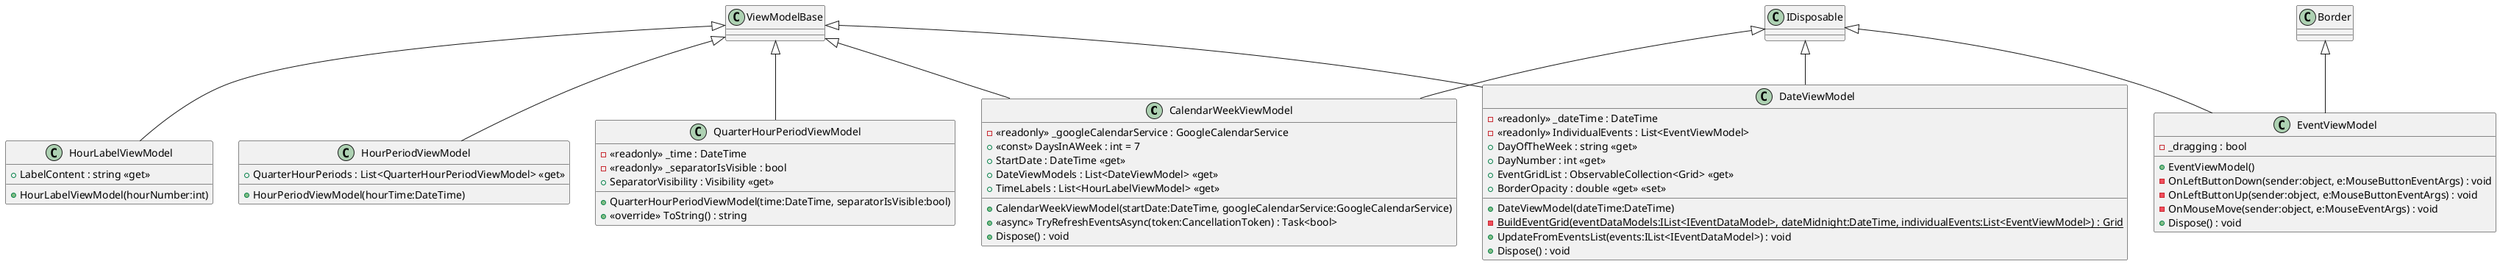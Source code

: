 @startuml
class CalendarWeekViewModel {
    - <<readonly>> _googleCalendarService : GoogleCalendarService
    + <<const>> DaysInAWeek : int = 7
    + CalendarWeekViewModel(startDate:DateTime, googleCalendarService:GoogleCalendarService)
    + StartDate : DateTime <<get>>
    + DateViewModels : List<DateViewModel> <<get>>
    + TimeLabels : List<HourLabelViewModel> <<get>>
    + <<async>> TryRefreshEventsAsync(token:CancellationToken) : Task<bool>
    + Dispose() : void
}
class HourLabelViewModel {
    + HourLabelViewModel(hourNumber:int)
    + LabelContent : string <<get>>
}
class DateViewModel {
    - <<readonly>> _dateTime : DateTime
    - <<readonly>> IndividualEvents : List<EventViewModel>
    + DateViewModel(dateTime:DateTime)
    - {static} BuildEventGrid(eventDataModels:IList<IEventDataModel>, dateMidnight:DateTime, individualEvents:List<EventViewModel>) : Grid
    + DayOfTheWeek : string <<get>>
    + DayNumber : int <<get>>
    + EventGridList : ObservableCollection<Grid> <<get>>
    + BorderOpacity : double <<get>> <<set>>
    + UpdateFromEventsList(events:IList<IEventDataModel>) : void
    + Dispose() : void
}
class EventViewModel {
    - _dragging : bool
    + EventViewModel()
    - OnLeftButtonDown(sender:object, e:MouseButtonEventArgs) : void
    - OnLeftButtonUp(sender:object, e:MouseButtonEventArgs) : void
    - OnMouseMove(sender:object, e:MouseEventArgs) : void
    + Dispose() : void
}
class HourPeriodViewModel {
    + HourPeriodViewModel(hourTime:DateTime)
    + QuarterHourPeriods : List<QuarterHourPeriodViewModel> <<get>>
}
class QuarterHourPeriodViewModel {
    - <<readonly>> _time : DateTime
    - <<readonly>> _separatorIsVisible : bool
    + QuarterHourPeriodViewModel(time:DateTime, separatorIsVisible:bool)
    + SeparatorVisibility : Visibility <<get>>
    + <<override>> ToString() : string
}
ViewModelBase <|-- CalendarWeekViewModel
IDisposable <|-- CalendarWeekViewModel
ViewModelBase <|-- HourLabelViewModel
ViewModelBase <|-- DateViewModel
IDisposable <|-- DateViewModel
Border <|-- EventViewModel
IDisposable <|-- EventViewModel
ViewModelBase <|-- HourPeriodViewModel
ViewModelBase <|-- QuarterHourPeriodViewModel
@enduml
